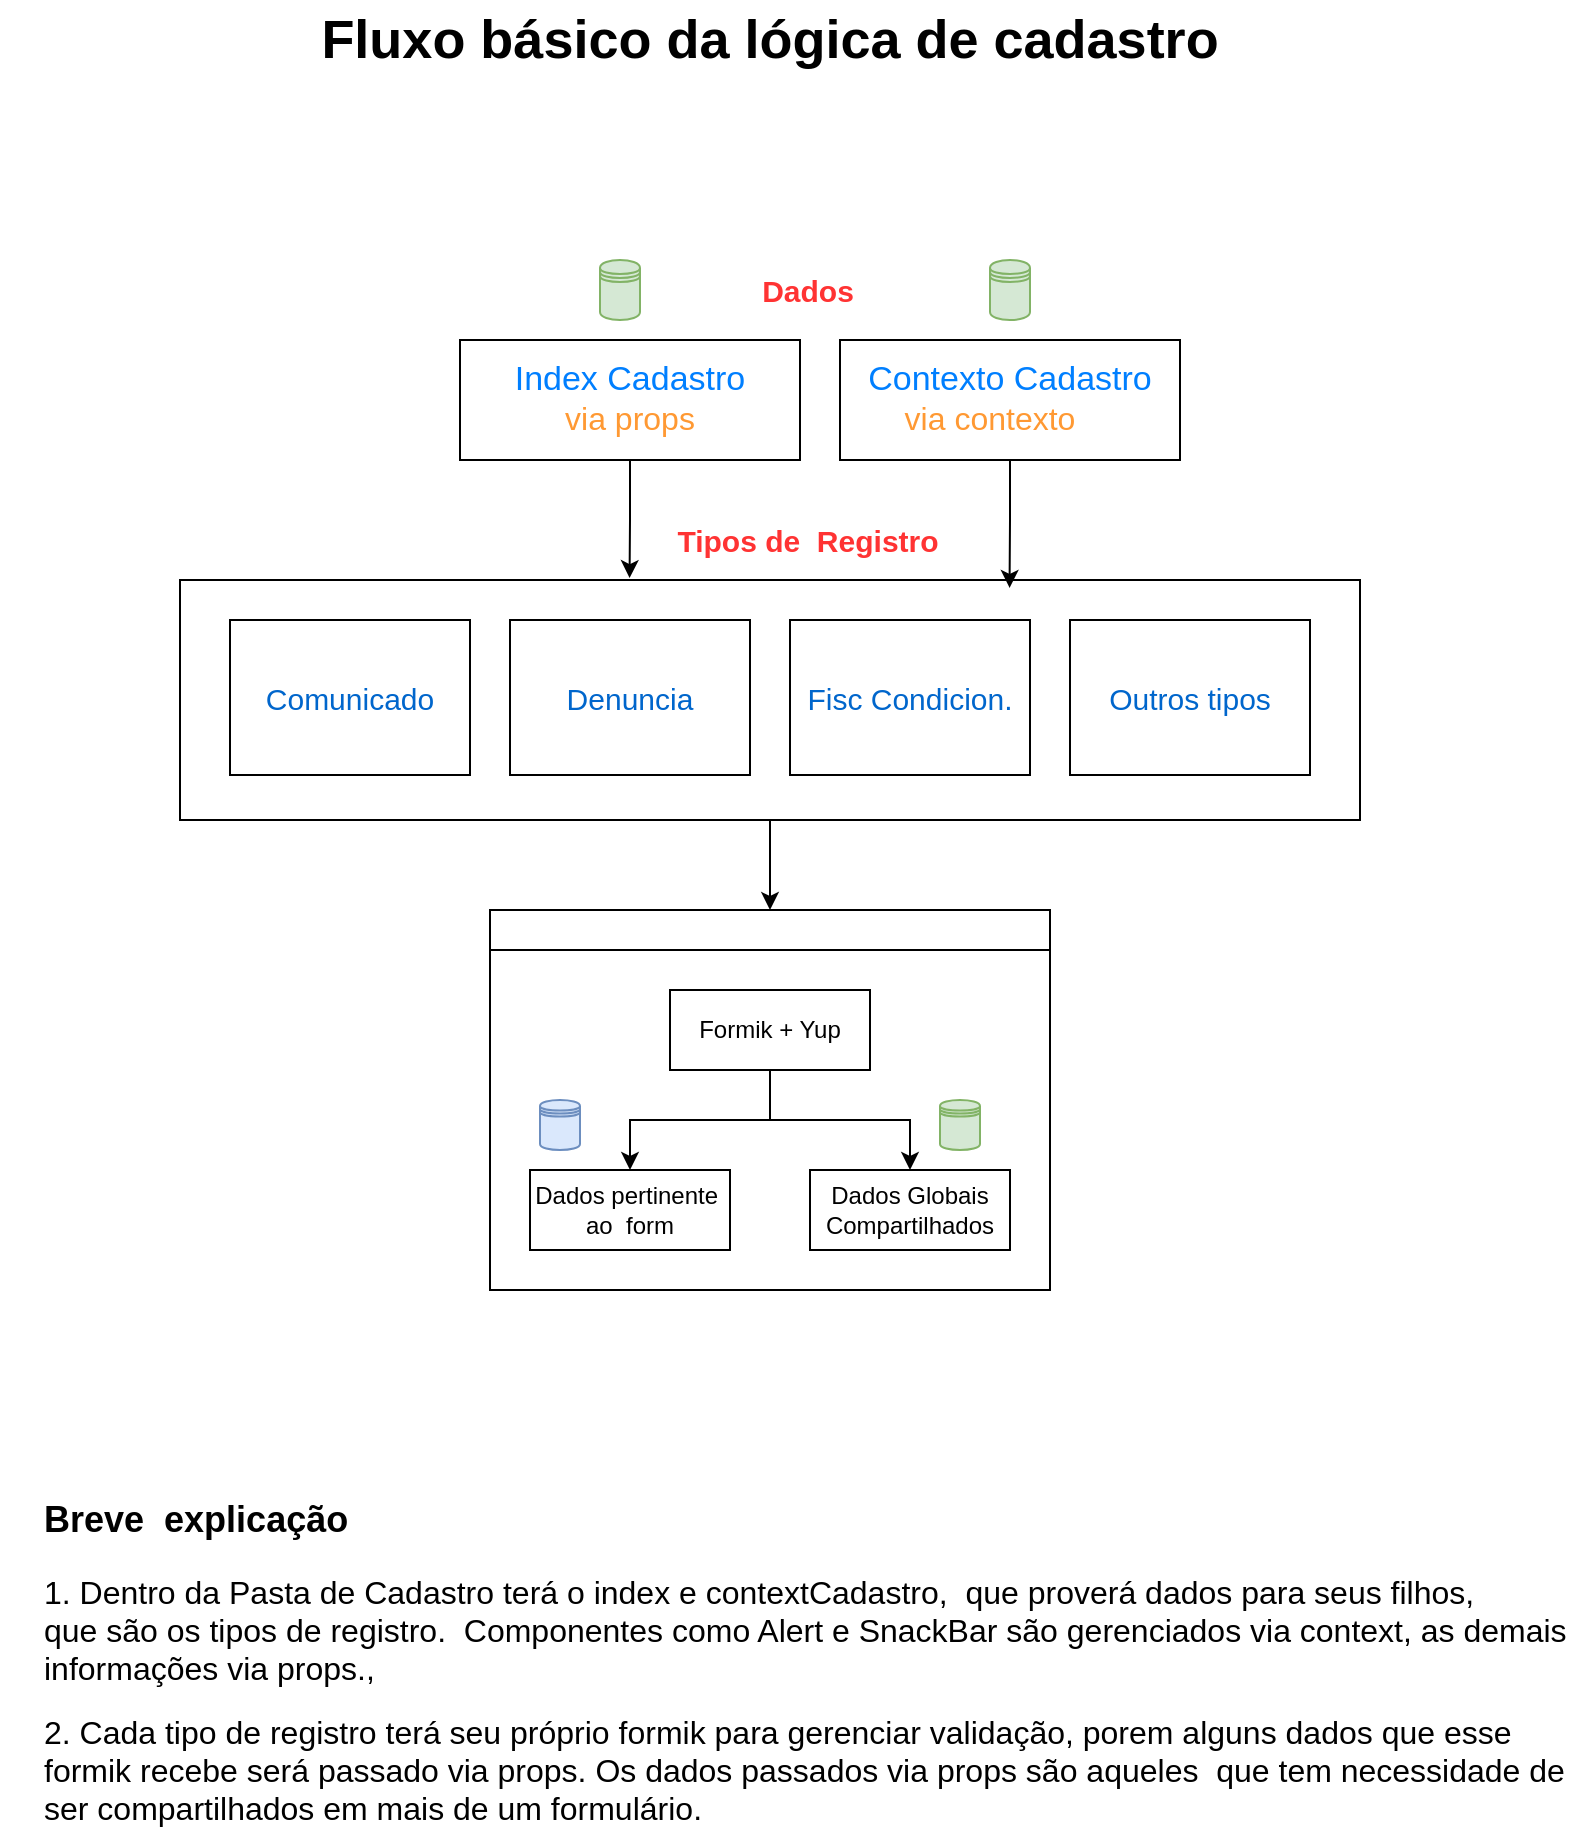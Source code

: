 <mxfile version="14.1.9" type="github" pages="2">
  <diagram id="prtHgNgQTEPvFCAcTncT" name="Page-1">
    <mxGraphModel dx="1673" dy="829" grid="1" gridSize="10" guides="1" tooltips="1" connect="1" arrows="1" fold="1" page="1" pageScale="1" pageWidth="980" pageHeight="1390" math="0" shadow="0">
      <root>
        <mxCell id="0" />
        <mxCell id="1" parent="0" />
        <mxCell id="TVPdSnbktovkC6RhDZ48-65" value="Breve&amp;nbsp; explicação&amp;nbsp;" style="text;html=1;strokeColor=none;fillColor=none;align=left;verticalAlign=middle;whiteSpace=wrap;rounded=0;fontSize=18;fontStyle=1" vertex="1" parent="1">
          <mxGeometry x="40" y="790" width="770" height="20" as="geometry" />
        </mxCell>
        <mxCell id="TVPdSnbktovkC6RhDZ48-66" value="1. Dentro da Pasta de Cadastro terá o index e contextCadastro,&amp;nbsp; que proverá dados para seus filhos, que&amp;nbsp;são os tipos de registro.&amp;nbsp; Componentes como Alert e SnackBar são gerenciados via context, as demais&lt;br&gt;informações via props.,&amp;nbsp;&amp;nbsp;" style="text;html=1;strokeColor=none;fillColor=none;align=left;verticalAlign=middle;whiteSpace=wrap;rounded=0;fontSize=16;fontStyle=0" vertex="1" parent="1">
          <mxGeometry x="40" y="830" width="770" height="50" as="geometry" />
        </mxCell>
        <mxCell id="TVPdSnbktovkC6RhDZ48-67" value="2. Cada tipo de registro terá seu próprio formik para gerenciar validação, porem alguns dados que esse formik recebe será passado via props. Os dados passados via props são aqueles&amp;nbsp; que tem necessidade de ser compartilhados em mais de um formulário.&amp;nbsp; &amp;nbsp;" style="text;html=1;strokeColor=none;fillColor=none;align=left;verticalAlign=middle;whiteSpace=wrap;rounded=0;fontSize=16;fontStyle=0" vertex="1" parent="1">
          <mxGeometry x="40" y="900" width="770" height="50" as="geometry" />
        </mxCell>
        <mxCell id="TVPdSnbktovkC6RhDZ48-70" value="" style="group" vertex="1" connectable="0" parent="1">
          <mxGeometry x="110" y="170" width="689" height="515" as="geometry" />
        </mxCell>
        <mxCell id="TVPdSnbktovkC6RhDZ48-3" value="" style="group" vertex="1" connectable="0" parent="TVPdSnbktovkC6RhDZ48-70">
          <mxGeometry x="140" y="40" width="170" height="60" as="geometry" />
        </mxCell>
        <mxCell id="TVPdSnbktovkC6RhDZ48-1" value="" style="rounded=0;whiteSpace=wrap;html=1;" vertex="1" parent="TVPdSnbktovkC6RhDZ48-3">
          <mxGeometry width="170" height="60" as="geometry" />
        </mxCell>
        <mxCell id="TVPdSnbktovkC6RhDZ48-2" value="Index Cadastro" style="text;html=1;strokeColor=none;fillColor=none;align=center;verticalAlign=middle;whiteSpace=wrap;rounded=0;fontSize=17;fontColor=#007FFF;" vertex="1" parent="TVPdSnbktovkC6RhDZ48-3">
          <mxGeometry x="10" y="10" width="150" height="20" as="geometry" />
        </mxCell>
        <mxCell id="TVPdSnbktovkC6RhDZ48-48" value="&lt;font style=&quot;font-size: 16px&quot; color=&quot;#ff9933&quot;&gt;via props&lt;/font&gt;" style="text;html=1;strokeColor=none;fillColor=none;align=center;verticalAlign=middle;whiteSpace=wrap;rounded=0;fontSize=17;fontColor=#007FFF;" vertex="1" parent="TVPdSnbktovkC6RhDZ48-3">
          <mxGeometry x="10" y="30" width="150" height="20" as="geometry" />
        </mxCell>
        <mxCell id="TVPdSnbktovkC6RhDZ48-32" value="" style="shape=datastore;whiteSpace=wrap;html=1;fontSize=15;fillColor=#d5e8d4;strokeColor=#82b366;" vertex="1" parent="TVPdSnbktovkC6RhDZ48-70">
          <mxGeometry x="210" width="20" height="30" as="geometry" />
        </mxCell>
        <mxCell id="TVPdSnbktovkC6RhDZ48-33" value="" style="group" vertex="1" connectable="0" parent="TVPdSnbktovkC6RhDZ48-70">
          <mxGeometry x="330" y="40" width="170" height="60" as="geometry" />
        </mxCell>
        <mxCell id="TVPdSnbktovkC6RhDZ48-34" value="" style="rounded=0;whiteSpace=wrap;html=1;" vertex="1" parent="TVPdSnbktovkC6RhDZ48-33">
          <mxGeometry width="170" height="60" as="geometry" />
        </mxCell>
        <mxCell id="TVPdSnbktovkC6RhDZ48-35" value="Contexto Cadastro" style="text;html=1;strokeColor=none;fillColor=none;align=center;verticalAlign=middle;whiteSpace=wrap;rounded=0;fontSize=17;fontColor=#007FFF;" vertex="1" parent="TVPdSnbktovkC6RhDZ48-33">
          <mxGeometry x="10" y="10" width="150" height="20" as="geometry" />
        </mxCell>
        <mxCell id="TVPdSnbktovkC6RhDZ48-49" value="&lt;font style=&quot;font-size: 16px&quot; color=&quot;#ff9933&quot;&gt;via contexto&lt;/font&gt;" style="text;html=1;strokeColor=none;fillColor=none;align=center;verticalAlign=middle;whiteSpace=wrap;rounded=0;fontSize=17;fontColor=#007FFF;" vertex="1" parent="TVPdSnbktovkC6RhDZ48-33">
          <mxGeometry y="30" width="150" height="20" as="geometry" />
        </mxCell>
        <mxCell id="TVPdSnbktovkC6RhDZ48-36" value="" style="shape=datastore;whiteSpace=wrap;html=1;fontSize=15;fillColor=#d5e8d4;strokeColor=#82b366;" vertex="1" parent="TVPdSnbktovkC6RhDZ48-70">
          <mxGeometry x="405" width="20" height="30" as="geometry" />
        </mxCell>
        <mxCell id="TVPdSnbktovkC6RhDZ48-42" value="" style="group" vertex="1" connectable="0" parent="TVPdSnbktovkC6RhDZ48-70">
          <mxGeometry y="160" width="689" height="355" as="geometry" />
        </mxCell>
        <mxCell id="TVPdSnbktovkC6RhDZ48-61" style="edgeStyle=orthogonalEdgeStyle;rounded=0;orthogonalLoop=1;jettySize=auto;html=1;entryX=0.5;entryY=0;entryDx=0;entryDy=0;fontSize=15;fontColor=#007FFF;" edge="1" parent="TVPdSnbktovkC6RhDZ48-42" source="TVPdSnbktovkC6RhDZ48-37" target="TVPdSnbktovkC6RhDZ48-50">
          <mxGeometry relative="1" as="geometry" />
        </mxCell>
        <mxCell id="TVPdSnbktovkC6RhDZ48-37" value="" style="verticalLabelPosition=bottom;verticalAlign=top;html=1;shape=mxgraph.basic.rect;fillColor2=none;strokeWidth=1;size=20;indent=5;fontSize=15;fontColor=#007FFF;" vertex="1" parent="TVPdSnbktovkC6RhDZ48-42">
          <mxGeometry width="590" height="120" as="geometry" />
        </mxCell>
        <mxCell id="TVPdSnbktovkC6RhDZ48-28" value="" style="group" vertex="1" connectable="0" parent="TVPdSnbktovkC6RhDZ48-42">
          <mxGeometry x="10" y="20" width="150" height="77.5" as="geometry" />
        </mxCell>
        <mxCell id="TVPdSnbktovkC6RhDZ48-29" value="" style="rounded=0;whiteSpace=wrap;html=1;" vertex="1" parent="TVPdSnbktovkC6RhDZ48-28">
          <mxGeometry x="15" width="120" height="77.5" as="geometry" />
        </mxCell>
        <mxCell id="TVPdSnbktovkC6RhDZ48-30" value="&lt;font color=&quot;#0066cc&quot;&gt;Comunicado&lt;/font&gt;" style="text;html=1;strokeColor=none;fillColor=none;align=center;verticalAlign=middle;whiteSpace=wrap;rounded=0;fontSize=15;fontColor=#007FFF;" vertex="1" parent="TVPdSnbktovkC6RhDZ48-28">
          <mxGeometry y="25.833" width="150" height="25.833" as="geometry" />
        </mxCell>
        <mxCell id="TVPdSnbktovkC6RhDZ48-9" value="" style="group" vertex="1" connectable="0" parent="TVPdSnbktovkC6RhDZ48-42">
          <mxGeometry x="150" y="20" width="150" height="77.5" as="geometry" />
        </mxCell>
        <mxCell id="TVPdSnbktovkC6RhDZ48-10" value="" style="rounded=0;whiteSpace=wrap;html=1;" vertex="1" parent="TVPdSnbktovkC6RhDZ48-9">
          <mxGeometry x="15" width="120" height="77.5" as="geometry" />
        </mxCell>
        <mxCell id="TVPdSnbktovkC6RhDZ48-11" value="&lt;font color=&quot;#0066cc&quot;&gt;Denuncia&lt;/font&gt;" style="text;html=1;strokeColor=none;fillColor=none;align=center;verticalAlign=middle;whiteSpace=wrap;rounded=0;fontSize=15;fontColor=#007FFF;" vertex="1" parent="TVPdSnbktovkC6RhDZ48-9">
          <mxGeometry y="25.833" width="150" height="25.833" as="geometry" />
        </mxCell>
        <mxCell id="TVPdSnbktovkC6RhDZ48-16" value="" style="group" vertex="1" connectable="0" parent="TVPdSnbktovkC6RhDZ48-42">
          <mxGeometry x="290" y="20" width="150" height="77.5" as="geometry" />
        </mxCell>
        <mxCell id="TVPdSnbktovkC6RhDZ48-17" value="" style="rounded=0;whiteSpace=wrap;html=1;" vertex="1" parent="TVPdSnbktovkC6RhDZ48-16">
          <mxGeometry x="15" width="120" height="77.5" as="geometry" />
        </mxCell>
        <mxCell id="TVPdSnbktovkC6RhDZ48-18" value="&lt;font color=&quot;#0066cc&quot;&gt;Fisc Condicion.&lt;/font&gt;" style="text;html=1;strokeColor=none;fillColor=none;align=center;verticalAlign=middle;whiteSpace=wrap;rounded=0;fontSize=15;fontColor=#007FFF;" vertex="1" parent="TVPdSnbktovkC6RhDZ48-16">
          <mxGeometry y="25.833" width="150" height="25.833" as="geometry" />
        </mxCell>
        <mxCell id="TVPdSnbktovkC6RhDZ48-39" value="" style="group" vertex="1" connectable="0" parent="TVPdSnbktovkC6RhDZ48-42">
          <mxGeometry x="430" y="20" width="150" height="77.5" as="geometry" />
        </mxCell>
        <mxCell id="TVPdSnbktovkC6RhDZ48-40" value="" style="rounded=0;whiteSpace=wrap;html=1;" vertex="1" parent="TVPdSnbktovkC6RhDZ48-39">
          <mxGeometry x="15" width="120" height="77.5" as="geometry" />
        </mxCell>
        <mxCell id="TVPdSnbktovkC6RhDZ48-41" value="&lt;font color=&quot;#0066cc&quot;&gt;Outros tipos&lt;/font&gt;" style="text;html=1;strokeColor=none;fillColor=none;align=center;verticalAlign=middle;whiteSpace=wrap;rounded=0;fontSize=15;fontColor=#007FFF;" vertex="1" parent="TVPdSnbktovkC6RhDZ48-39">
          <mxGeometry y="25.833" width="150" height="25.833" as="geometry" />
        </mxCell>
        <mxCell id="TVPdSnbktovkC6RhDZ48-50" value="" style="swimlane;html=1;startSize=20;horizontal=1;childLayout=treeLayout;horizontalTree=0;resizable=0;containerType=tree;fontSize=15;fontColor=#007FFF;" vertex="1" parent="TVPdSnbktovkC6RhDZ48-42">
          <mxGeometry x="155" y="165" width="280" height="190" as="geometry" />
        </mxCell>
        <mxCell id="TVPdSnbktovkC6RhDZ48-51" value="Formik + Yup" style="whiteSpace=wrap;html=1;" vertex="1" parent="TVPdSnbktovkC6RhDZ48-50">
          <mxGeometry x="90" y="40" width="100" height="40" as="geometry" />
        </mxCell>
        <mxCell id="TVPdSnbktovkC6RhDZ48-52" value="Dados pertinente&amp;nbsp;&lt;br&gt;ao&amp;nbsp; form" style="whiteSpace=wrap;html=1;" vertex="1" parent="TVPdSnbktovkC6RhDZ48-50">
          <mxGeometry x="20" y="130" width="100" height="40" as="geometry" />
        </mxCell>
        <mxCell id="TVPdSnbktovkC6RhDZ48-53" value="" style="edgeStyle=elbowEdgeStyle;elbow=vertical;html=1;rounded=0;" edge="1" parent="TVPdSnbktovkC6RhDZ48-50" source="TVPdSnbktovkC6RhDZ48-51" target="TVPdSnbktovkC6RhDZ48-52">
          <mxGeometry relative="1" as="geometry" />
        </mxCell>
        <mxCell id="TVPdSnbktovkC6RhDZ48-54" value="Dados Globais&lt;br&gt;Compartilhados" style="whiteSpace=wrap;html=1;" vertex="1" parent="TVPdSnbktovkC6RhDZ48-50">
          <mxGeometry x="160" y="130" width="100" height="40" as="geometry" />
        </mxCell>
        <mxCell id="TVPdSnbktovkC6RhDZ48-55" value="" style="edgeStyle=elbowEdgeStyle;elbow=vertical;html=1;rounded=0;" edge="1" parent="TVPdSnbktovkC6RhDZ48-50" source="TVPdSnbktovkC6RhDZ48-51" target="TVPdSnbktovkC6RhDZ48-54">
          <mxGeometry relative="1" as="geometry" />
        </mxCell>
        <mxCell id="TVPdSnbktovkC6RhDZ48-62" value="" style="shape=datastore;whiteSpace=wrap;html=1;fontSize=15;fillColor=#dae8fc;strokeColor=#6c8ebf;" vertex="1" parent="TVPdSnbktovkC6RhDZ48-50">
          <mxGeometry x="25" y="95" width="20" height="25" as="geometry" />
        </mxCell>
        <mxCell id="TVPdSnbktovkC6RhDZ48-63" value="" style="shape=datastore;whiteSpace=wrap;html=1;fontSize=15;fillColor=#d5e8d4;strokeColor=#82b366;" vertex="1" parent="TVPdSnbktovkC6RhDZ48-50">
          <mxGeometry x="225" y="95" width="20" height="25" as="geometry" />
        </mxCell>
        <mxCell id="TVPdSnbktovkC6RhDZ48-43" style="edgeStyle=orthogonalEdgeStyle;rounded=0;orthogonalLoop=1;jettySize=auto;html=1;entryX=0.381;entryY=-0.008;entryDx=0;entryDy=0;entryPerimeter=0;fontSize=15;fontColor=#007FFF;" edge="1" parent="TVPdSnbktovkC6RhDZ48-70" source="TVPdSnbktovkC6RhDZ48-1" target="TVPdSnbktovkC6RhDZ48-37">
          <mxGeometry relative="1" as="geometry" />
        </mxCell>
        <mxCell id="TVPdSnbktovkC6RhDZ48-47" style="edgeStyle=orthogonalEdgeStyle;rounded=0;orthogonalLoop=1;jettySize=auto;html=1;exitX=0.5;exitY=1;exitDx=0;exitDy=0;entryX=0.703;entryY=0.033;entryDx=0;entryDy=0;entryPerimeter=0;fontSize=15;fontColor=#007FFF;" edge="1" parent="TVPdSnbktovkC6RhDZ48-70" source="TVPdSnbktovkC6RhDZ48-34" target="TVPdSnbktovkC6RhDZ48-37">
          <mxGeometry relative="1" as="geometry" />
        </mxCell>
        <mxCell id="TVPdSnbktovkC6RhDZ48-64" value="Tipos de&amp;nbsp; Registro" style="text;html=1;strokeColor=none;fillColor=none;align=center;verticalAlign=middle;whiteSpace=wrap;rounded=0;fontSize=15;fontColor=#FF3333;fontStyle=1" vertex="1" parent="TVPdSnbktovkC6RhDZ48-70">
          <mxGeometry x="239" y="130" width="150" height="20" as="geometry" />
        </mxCell>
        <mxCell id="TVPdSnbktovkC6RhDZ48-68" value="Dados" style="text;html=1;strokeColor=none;fillColor=none;align=center;verticalAlign=middle;whiteSpace=wrap;rounded=0;fontSize=15;fontColor=#FF3333;fontStyle=1" vertex="1" parent="TVPdSnbktovkC6RhDZ48-70">
          <mxGeometry x="239" y="5" width="150" height="20" as="geometry" />
        </mxCell>
        <mxCell id="TVPdSnbktovkC6RhDZ48-71" value="&lt;font style=&quot;font-size: 27px&quot;&gt;Fluxo básico da lógica de cadastro&lt;/font&gt;" style="text;html=1;strokeColor=none;fillColor=none;align=center;verticalAlign=middle;whiteSpace=wrap;rounded=0;fontSize=18;fontStyle=1" vertex="1" parent="1">
          <mxGeometry x="20" y="40" width="770" height="40" as="geometry" />
        </mxCell>
      </root>
    </mxGraphModel>
  </diagram>
  <diagram id="FneMwg6dUrbiFcoT2PgE" name="Page-2">
    <mxGraphModel dx="1422" dy="705" grid="1" gridSize="10" guides="1" tooltips="1" connect="1" arrows="1" fold="1" page="1" pageScale="1" pageWidth="690" pageHeight="980" math="0" shadow="0">
      <root>
        <mxCell id="Cw4dsM8QARBJDr6qBG0a-0" />
        <mxCell id="Cw4dsM8QARBJDr6qBG0a-1" parent="Cw4dsM8QARBJDr6qBG0a-0" />
        <mxCell id="Cw4dsM8QARBJDr6qBG0a-5" style="edgeStyle=orthogonalEdgeStyle;rounded=0;orthogonalLoop=1;jettySize=auto;html=1;exitX=1;exitY=0.5;exitDx=0;exitDy=0;fontSize=16;fontColor=#000000;" edge="1" parent="Cw4dsM8QARBJDr6qBG0a-1" source="Cw4dsM8QARBJDr6qBG0a-2">
          <mxGeometry relative="1" as="geometry">
            <mxPoint x="170" y="240" as="targetPoint" />
          </mxGeometry>
        </mxCell>
        <mxCell id="Cw4dsM8QARBJDr6qBG0a-2" value="" style="rounded=1;whiteSpace=wrap;html=1;fontSize=16;fontColor=#000000;align=center;labelBackgroundColor=#D4E1F5;" vertex="1" parent="Cw4dsM8QARBJDr6qBG0a-1">
          <mxGeometry x="30" y="210" width="100" height="60" as="geometry" />
        </mxCell>
        <mxCell id="Cw4dsM8QARBJDr6qBG0a-9" style="edgeStyle=orthogonalEdgeStyle;rounded=0;orthogonalLoop=1;jettySize=auto;html=1;exitX=0.5;exitY=1;exitDx=0;exitDy=0;entryX=0.5;entryY=0;entryDx=0;entryDy=0;fontSize=16;fontColor=#000000;" edge="1" parent="Cw4dsM8QARBJDr6qBG0a-1" source="Cw4dsM8QARBJDr6qBG0a-3" target="Cw4dsM8QARBJDr6qBG0a-10">
          <mxGeometry relative="1" as="geometry">
            <mxPoint x="450.06" y="320" as="targetPoint" />
          </mxGeometry>
        </mxCell>
        <mxCell id="Cw4dsM8QARBJDr6qBG0a-3" value="" style="rhombus;whiteSpace=wrap;html=1;labelBackgroundColor=#D4E1F5;fontSize=16;fontColor=#000000;align=center;" vertex="1" parent="Cw4dsM8QARBJDr6qBG0a-1">
          <mxGeometry x="320" y="200" width="120" height="80" as="geometry" />
        </mxCell>
        <mxCell id="Cw4dsM8QARBJDr6qBG0a-6" style="edgeStyle=orthogonalEdgeStyle;rounded=0;orthogonalLoop=1;jettySize=auto;html=1;exitX=1;exitY=0.5;exitDx=0;exitDy=0;fontSize=16;fontColor=#000000;" edge="1" parent="Cw4dsM8QARBJDr6qBG0a-1" source="Cw4dsM8QARBJDr6qBG0a-4">
          <mxGeometry relative="1" as="geometry">
            <mxPoint x="320" y="240" as="targetPoint" />
          </mxGeometry>
        </mxCell>
        <mxCell id="Cw4dsM8QARBJDr6qBG0a-4" value="" style="rounded=1;whiteSpace=wrap;html=1;fontSize=16;fontColor=#000000;align=center;labelBackgroundColor=#D4E1F5;" vertex="1" parent="Cw4dsM8QARBJDr6qBG0a-1">
          <mxGeometry x="170" y="210" width="100" height="60" as="geometry" />
        </mxCell>
        <mxCell id="Cw4dsM8QARBJDr6qBG0a-58" style="edgeStyle=orthogonalEdgeStyle;rounded=0;orthogonalLoop=1;jettySize=auto;html=1;exitX=0;exitY=0.5;exitDx=0;exitDy=0;entryX=0.5;entryY=1;entryDx=0;entryDy=0;fontSize=12;fontColor=#CC0000;" edge="1" parent="Cw4dsM8QARBJDr6qBG0a-1" source="Cw4dsM8QARBJDr6qBG0a-10" target="Cw4dsM8QARBJDr6qBG0a-4">
          <mxGeometry relative="1" as="geometry" />
        </mxCell>
        <mxCell id="Cw4dsM8QARBJDr6qBG0a-10" value="" style="rounded=1;whiteSpace=wrap;html=1;fontSize=16;fontColor=#000000;align=center;labelBackgroundColor=#D4E1F5;fillColor=#FFFFCC;" vertex="1" parent="Cw4dsM8QARBJDr6qBG0a-1">
          <mxGeometry x="310" y="340" width="140" height="60" as="geometry" />
        </mxCell>
        <mxCell id="Cw4dsM8QARBJDr6qBG0a-11" value="Cadastrar Registro" style="text;strokeColor=none;fillColor=none;align=center;verticalAlign=middle;rounded=0;labelBackgroundColor=none;fontSize=13;fontColor=#000000;whiteSpace=wrap;" vertex="1" parent="Cw4dsM8QARBJDr6qBG0a-1">
          <mxGeometry x="30" y="230" width="90" height="20" as="geometry" />
        </mxCell>
        <mxCell id="Cw4dsM8QARBJDr6qBG0a-12" value="Validar Registro" style="text;strokeColor=none;fillColor=none;align=center;verticalAlign=middle;rounded=0;labelBackgroundColor=none;fontSize=13;fontColor=#000000;whiteSpace=wrap;" vertex="1" parent="Cw4dsM8QARBJDr6qBG0a-1">
          <mxGeometry x="180" y="230" width="80" height="20" as="geometry" />
        </mxCell>
        <mxCell id="Cw4dsM8QARBJDr6qBG0a-13" value="Exibir mensagem de aviso" style="text;strokeColor=none;fillColor=none;align=center;verticalAlign=middle;rounded=0;labelBackgroundColor=none;fontSize=13;fontColor=#000000;whiteSpace=wrap;" vertex="1" parent="Cw4dsM8QARBJDr6qBG0a-1">
          <mxGeometry x="320" y="360" width="120" height="20" as="geometry" />
        </mxCell>
        <mxCell id="Cw4dsM8QARBJDr6qBG0a-17" value="Não" style="text;strokeColor=none;fillColor=none;align=center;verticalAlign=middle;rounded=0;labelBackgroundColor=none;fontSize=12;whiteSpace=wrap;fontStyle=1;fontColor=#CC0000;" vertex="1" parent="Cw4dsM8QARBJDr6qBG0a-1">
          <mxGeometry x="380" y="290" width="70" height="20" as="geometry" />
        </mxCell>
        <mxCell id="Cw4dsM8QARBJDr6qBG0a-28" style="edgeStyle=orthogonalEdgeStyle;rounded=0;orthogonalLoop=1;jettySize=auto;html=1;fontSize=13;fontColor=#CC0000;exitX=1;exitY=0.5;exitDx=0;exitDy=0;" edge="1" parent="Cw4dsM8QARBJDr6qBG0a-1" source="Cw4dsM8QARBJDr6qBG0a-3">
          <mxGeometry relative="1" as="geometry">
            <mxPoint x="550" y="240" as="sourcePoint" />
            <mxPoint x="490" y="240" as="targetPoint" />
            <Array as="points" />
          </mxGeometry>
        </mxCell>
        <mxCell id="Cw4dsM8QARBJDr6qBG0a-21" value="Dados válidos ?" style="text;strokeColor=none;fillColor=none;align=center;verticalAlign=middle;rounded=0;labelBackgroundColor=none;fontSize=13;fontColor=#000000;whiteSpace=wrap;" vertex="1" parent="Cw4dsM8QARBJDr6qBG0a-1">
          <mxGeometry x="330" y="230" width="100" height="20" as="geometry" />
        </mxCell>
        <mxCell id="Cw4dsM8QARBJDr6qBG0a-75" style="edgeStyle=orthogonalEdgeStyle;rounded=0;orthogonalLoop=1;jettySize=auto;html=1;exitX=0.5;exitY=1;exitDx=0;exitDy=0;entryX=0.5;entryY=0;entryDx=0;entryDy=0;fontSize=12;fontColor=#CC0000;" edge="1" parent="Cw4dsM8QARBJDr6qBG0a-1" source="Cw4dsM8QARBJDr6qBG0a-23" target="Cw4dsM8QARBJDr6qBG0a-33">
          <mxGeometry relative="1" as="geometry" />
        </mxCell>
        <mxCell id="Cw4dsM8QARBJDr6qBG0a-83" style="edgeStyle=orthogonalEdgeStyle;rounded=0;orthogonalLoop=1;jettySize=auto;html=1;exitX=1;exitY=0.5;exitDx=0;exitDy=0;entryX=0;entryY=0.5;entryDx=0;entryDy=0;fontSize=12;fontColor=#CC0000;" edge="1" parent="Cw4dsM8QARBJDr6qBG0a-1" source="Cw4dsM8QARBJDr6qBG0a-23" target="Cw4dsM8QARBJDr6qBG0a-80">
          <mxGeometry relative="1" as="geometry" />
        </mxCell>
        <mxCell id="Cw4dsM8QARBJDr6qBG0a-23" value="" style="rhombus;whiteSpace=wrap;html=1;labelBackgroundColor=#D4E1F5;fontSize=16;fontColor=#000000;align=center;" vertex="1" parent="Cw4dsM8QARBJDr6qBG0a-1">
          <mxGeometry x="660" y="340" width="120" height="80" as="geometry" />
        </mxCell>
        <mxCell id="Cw4dsM8QARBJDr6qBG0a-74" style="edgeStyle=orthogonalEdgeStyle;rounded=0;orthogonalLoop=1;jettySize=auto;html=1;exitX=0.564;exitY=1.033;exitDx=0;exitDy=0;fontSize=12;fontColor=#CC0000;exitPerimeter=0;" edge="1" parent="Cw4dsM8QARBJDr6qBG0a-1" source="Cw4dsM8QARBJDr6qBG0a-29">
          <mxGeometry relative="1" as="geometry">
            <mxPoint x="719" y="340" as="targetPoint" />
          </mxGeometry>
        </mxCell>
        <mxCell id="Cw4dsM8QARBJDr6qBG0a-29" value="" style="rounded=1;whiteSpace=wrap;html=1;fontSize=16;fontColor=#000000;align=center;labelBackgroundColor=#D4E1F5;fillColor=#CCE5FF;" vertex="1" parent="Cw4dsM8QARBJDr6qBG0a-1">
          <mxGeometry x="640" y="210" width="140" height="60" as="geometry" />
        </mxCell>
        <mxCell id="Cw4dsM8QARBJDr6qBG0a-31" value="Exibir mensagem&#xa;com numero do;&#xa;registro" style="text;strokeColor=none;fillColor=none;align=center;verticalAlign=middle;rounded=0;labelBackgroundColor=none;fontSize=13;fontColor=#000000;whiteSpace=wrap;" vertex="1" parent="Cw4dsM8QARBJDr6qBG0a-1">
          <mxGeometry x="645" y="220" width="130" height="40" as="geometry" />
        </mxCell>
        <mxCell id="Cw4dsM8QARBJDr6qBG0a-79" style="edgeStyle=orthogonalEdgeStyle;rounded=0;orthogonalLoop=1;jettySize=auto;html=1;exitX=0.5;exitY=1;exitDx=0;exitDy=0;entryX=0.5;entryY=0;entryDx=0;entryDy=0;fontSize=12;fontColor=#CC0000;" edge="1" parent="Cw4dsM8QARBJDr6qBG0a-1" source="Cw4dsM8QARBJDr6qBG0a-33" target="Cw4dsM8QARBJDr6qBG0a-77">
          <mxGeometry relative="1" as="geometry" />
        </mxCell>
        <mxCell id="Cw4dsM8QARBJDr6qBG0a-33" value="" style="rounded=1;whiteSpace=wrap;html=1;fontSize=16;align=center;labelBackgroundColor=#D4E1F5;" vertex="1" parent="Cw4dsM8QARBJDr6qBG0a-1">
          <mxGeometry x="650" y="480" width="140" height="60" as="geometry" />
        </mxCell>
        <mxCell id="Cw4dsM8QARBJDr6qBG0a-40" style="edgeStyle=orthogonalEdgeStyle;rounded=0;orthogonalLoop=1;jettySize=auto;html=1;exitX=0.5;exitY=1;exitDx=0;exitDy=0;fontSize=13;fontColor=#CC0000;" edge="1" parent="Cw4dsM8QARBJDr6qBG0a-1" source="Cw4dsM8QARBJDr6qBG0a-11" target="Cw4dsM8QARBJDr6qBG0a-11">
          <mxGeometry relative="1" as="geometry" />
        </mxCell>
        <mxCell id="Cw4dsM8QARBJDr6qBG0a-44" value="Ação de finalizar registro" style="text;strokeColor=none;fillColor=none;align=center;verticalAlign=middle;rounded=0;labelBackgroundColor=none;fontSize=13;fontColor=#000000;whiteSpace=wrap;" vertex="1" parent="Cw4dsM8QARBJDr6qBG0a-1">
          <mxGeometry x="660" y="500" width="120" height="20" as="geometry" />
        </mxCell>
        <mxCell id="Cw4dsM8QARBJDr6qBG0a-48" value="Sim" style="text;strokeColor=none;fillColor=none;align=center;verticalAlign=middle;rounded=0;labelBackgroundColor=none;fontSize=12;whiteSpace=wrap;fontStyle=1;fontColor=#CC0000;" vertex="1" parent="Cw4dsM8QARBJDr6qBG0a-1">
          <mxGeometry x="420" y="210" width="70" height="20" as="geometry" />
        </mxCell>
        <mxCell id="Cw4dsM8QARBJDr6qBG0a-52" value="Não" style="text;strokeColor=none;fillColor=none;align=center;verticalAlign=middle;rounded=0;labelBackgroundColor=none;fontSize=12;whiteSpace=wrap;fontStyle=1;fontColor=#CC0000;" vertex="1" parent="Cw4dsM8QARBJDr6qBG0a-1">
          <mxGeometry x="1010" y="440" width="70" height="20" as="geometry" />
        </mxCell>
        <mxCell id="Cw4dsM8QARBJDr6qBG0a-68" style="edgeStyle=orthogonalEdgeStyle;rounded=0;orthogonalLoop=1;jettySize=auto;html=1;exitX=1;exitY=0.5;exitDx=0;exitDy=0;fontSize=12;fontColor=#CC0000;" edge="1" parent="Cw4dsM8QARBJDr6qBG0a-1" source="Cw4dsM8QARBJDr6qBG0a-56">
          <mxGeometry relative="1" as="geometry">
            <mxPoint x="640" y="240" as="targetPoint" />
          </mxGeometry>
        </mxCell>
        <mxCell id="Cw4dsM8QARBJDr6qBG0a-56" value="" style="rounded=1;whiteSpace=wrap;html=1;fontSize=16;align=center;labelBackgroundColor=#D4E1F5;" vertex="1" parent="Cw4dsM8QARBJDr6qBG0a-1">
          <mxGeometry x="490" y="210" width="100" height="60" as="geometry" />
        </mxCell>
        <mxCell id="Cw4dsM8QARBJDr6qBG0a-57" value="Ação de gerar numero do registro" style="text;strokeColor=none;fillColor=none;align=center;verticalAlign=middle;rounded=0;labelBackgroundColor=none;fontSize=13;fontColor=#000000;whiteSpace=wrap;" vertex="1" parent="Cw4dsM8QARBJDr6qBG0a-1">
          <mxGeometry x="495" y="230" width="90" height="20" as="geometry" />
        </mxCell>
        <mxCell id="Cw4dsM8QARBJDr6qBG0a-66" style="edgeStyle=orthogonalEdgeStyle;rounded=0;orthogonalLoop=1;jettySize=auto;html=1;exitX=0.5;exitY=1;exitDx=0;exitDy=0;fontSize=12;fontColor=#CC0000;" edge="1" parent="Cw4dsM8QARBJDr6qBG0a-1" source="Cw4dsM8QARBJDr6qBG0a-57" target="Cw4dsM8QARBJDr6qBG0a-57">
          <mxGeometry relative="1" as="geometry" />
        </mxCell>
        <mxCell id="Cw4dsM8QARBJDr6qBG0a-71" value="Editar&#xa;registro ?" style="text;strokeColor=none;fillColor=none;align=center;verticalAlign=middle;rounded=0;labelBackgroundColor=none;fontSize=13;fontColor=#000000;whiteSpace=wrap;" vertex="1" parent="Cw4dsM8QARBJDr6qBG0a-1">
          <mxGeometry x="680" y="370" width="80" height="20" as="geometry" />
        </mxCell>
        <mxCell id="Cw4dsM8QARBJDr6qBG0a-72" value="Sim" style="text;strokeColor=none;fillColor=none;align=center;verticalAlign=middle;rounded=0;labelBackgroundColor=none;fontSize=12;whiteSpace=wrap;fontStyle=1;fontColor=#CC0000;" vertex="1" parent="Cw4dsM8QARBJDr6qBG0a-1">
          <mxGeometry x="760" y="360" width="70" height="20" as="geometry" />
        </mxCell>
        <mxCell id="Cw4dsM8QARBJDr6qBG0a-73" value="Não" style="text;strokeColor=none;fillColor=none;align=center;verticalAlign=middle;rounded=0;labelBackgroundColor=none;fontSize=12;whiteSpace=wrap;fontStyle=1;fontColor=#CC0000;" vertex="1" parent="Cw4dsM8QARBJDr6qBG0a-1">
          <mxGeometry x="720" y="430" width="70" height="20" as="geometry" />
        </mxCell>
        <mxCell id="Cw4dsM8QARBJDr6qBG0a-77" value="" style="rounded=1;whiteSpace=wrap;html=1;fontSize=16;fontColor=#000000;align=center;labelBackgroundColor=#D4E1F5;fillColor=#CCFFE6;" vertex="1" parent="Cw4dsM8QARBJDr6qBG0a-1">
          <mxGeometry x="650" y="570" width="140" height="60" as="geometry" />
        </mxCell>
        <mxCell id="Cw4dsM8QARBJDr6qBG0a-78" value="Exibir mensagem&#xa;registro finalizado" style="text;strokeColor=none;fillColor=none;align=center;verticalAlign=middle;rounded=0;labelBackgroundColor=none;fontSize=13;fontColor=#000000;whiteSpace=wrap;" vertex="1" parent="Cw4dsM8QARBJDr6qBG0a-1">
          <mxGeometry x="650" y="580" width="130" height="40" as="geometry" />
        </mxCell>
        <mxCell id="Cw4dsM8QARBJDr6qBG0a-95" style="edgeStyle=orthogonalEdgeStyle;rounded=0;orthogonalLoop=1;jettySize=auto;html=1;exitX=1;exitY=0.5;exitDx=0;exitDy=0;entryX=0;entryY=0.5;entryDx=0;entryDy=0;fontSize=12;fontColor=#CC0000;" edge="1" parent="Cw4dsM8QARBJDr6qBG0a-1" source="Cw4dsM8QARBJDr6qBG0a-80" target="Cw4dsM8QARBJDr6qBG0a-93">
          <mxGeometry relative="1" as="geometry" />
        </mxCell>
        <mxCell id="Cw4dsM8QARBJDr6qBG0a-80" value="" style="rounded=1;whiteSpace=wrap;html=1;fontSize=16;fontColor=#000000;align=center;labelBackgroundColor=#D4E1F5;" vertex="1" parent="Cw4dsM8QARBJDr6qBG0a-1">
          <mxGeometry x="820" y="350" width="100" height="60" as="geometry" />
        </mxCell>
        <mxCell id="Cw4dsM8QARBJDr6qBG0a-81" value="Validar Registro" style="text;strokeColor=none;fillColor=none;align=center;verticalAlign=middle;rounded=0;labelBackgroundColor=none;fontSize=13;fontColor=#000000;whiteSpace=wrap;" vertex="1" parent="Cw4dsM8QARBJDr6qBG0a-1">
          <mxGeometry x="830" y="370" width="80" height="20" as="geometry" />
        </mxCell>
        <mxCell id="Cw4dsM8QARBJDr6qBG0a-98" style="edgeStyle=orthogonalEdgeStyle;rounded=0;orthogonalLoop=1;jettySize=auto;html=1;exitX=0.5;exitY=1;exitDx=0;exitDy=0;entryX=0.5;entryY=0;entryDx=0;entryDy=0;fontSize=12;fontColor=#CC0000;" edge="1" parent="Cw4dsM8QARBJDr6qBG0a-1" source="Cw4dsM8QARBJDr6qBG0a-93" target="Cw4dsM8QARBJDr6qBG0a-96">
          <mxGeometry relative="1" as="geometry" />
        </mxCell>
        <mxCell id="Cw4dsM8QARBJDr6qBG0a-103" style="edgeStyle=orthogonalEdgeStyle;rounded=0;orthogonalLoop=1;jettySize=auto;html=1;exitX=1;exitY=0.5;exitDx=0;exitDy=0;entryX=0;entryY=0.5;entryDx=0;entryDy=0;fontSize=12;fontColor=#CC0000;" edge="1" parent="Cw4dsM8QARBJDr6qBG0a-1" source="Cw4dsM8QARBJDr6qBG0a-93" target="Cw4dsM8QARBJDr6qBG0a-101">
          <mxGeometry relative="1" as="geometry" />
        </mxCell>
        <mxCell id="Cw4dsM8QARBJDr6qBG0a-93" value="" style="rhombus;whiteSpace=wrap;html=1;labelBackgroundColor=#D4E1F5;fontSize=16;fontColor=#000000;align=center;" vertex="1" parent="Cw4dsM8QARBJDr6qBG0a-1">
          <mxGeometry x="960" y="340" width="120" height="80" as="geometry" />
        </mxCell>
        <mxCell id="Cw4dsM8QARBJDr6qBG0a-94" value="Dados válidos ?" style="text;strokeColor=none;fillColor=none;align=center;verticalAlign=middle;rounded=0;labelBackgroundColor=none;fontSize=13;fontColor=#000000;whiteSpace=wrap;" vertex="1" parent="Cw4dsM8QARBJDr6qBG0a-1">
          <mxGeometry x="970" y="370" width="100" height="20" as="geometry" />
        </mxCell>
        <mxCell id="Cw4dsM8QARBJDr6qBG0a-96" value="" style="rounded=1;whiteSpace=wrap;html=1;fontSize=16;fontColor=#000000;align=center;labelBackgroundColor=#D4E1F5;fillColor=#FFFFCC;" vertex="1" parent="Cw4dsM8QARBJDr6qBG0a-1">
          <mxGeometry x="950" y="480" width="140" height="60" as="geometry" />
        </mxCell>
        <mxCell id="Cw4dsM8QARBJDr6qBG0a-99" style="edgeStyle=orthogonalEdgeStyle;rounded=0;orthogonalLoop=1;jettySize=auto;html=1;entryX=0.44;entryY=1.017;entryDx=0;entryDy=0;entryPerimeter=0;fontSize=12;fontColor=#CC0000;exitX=0;exitY=0.5;exitDx=0;exitDy=0;" edge="1" parent="Cw4dsM8QARBJDr6qBG0a-1" source="Cw4dsM8QARBJDr6qBG0a-96" target="Cw4dsM8QARBJDr6qBG0a-80">
          <mxGeometry relative="1" as="geometry" />
        </mxCell>
        <mxCell id="Cw4dsM8QARBJDr6qBG0a-97" value="Exibir mensagem de  aviso" style="text;strokeColor=none;fillColor=none;align=center;verticalAlign=middle;rounded=0;labelBackgroundColor=none;fontSize=13;fontColor=#000000;whiteSpace=wrap;" vertex="1" parent="Cw4dsM8QARBJDr6qBG0a-1">
          <mxGeometry x="960" y="500" width="120" height="20" as="geometry" />
        </mxCell>
        <mxCell id="Cw4dsM8QARBJDr6qBG0a-108" style="edgeStyle=orthogonalEdgeStyle;rounded=0;orthogonalLoop=1;jettySize=auto;html=1;exitX=0.5;exitY=1;exitDx=0;exitDy=0;entryX=0.321;entryY=-0.033;entryDx=0;entryDy=0;entryPerimeter=0;fontSize=12;fontColor=#CC0000;" edge="1" parent="Cw4dsM8QARBJDr6qBG0a-1" source="Cw4dsM8QARBJDr6qBG0a-101" target="Cw4dsM8QARBJDr6qBG0a-105">
          <mxGeometry relative="1" as="geometry" />
        </mxCell>
        <mxCell id="Cw4dsM8QARBJDr6qBG0a-101" value="" style="rounded=1;whiteSpace=wrap;html=1;fontSize=16;align=center;labelBackgroundColor=#D4E1F5;" vertex="1" parent="Cw4dsM8QARBJDr6qBG0a-1">
          <mxGeometry x="1110" y="350" width="110" height="60" as="geometry" />
        </mxCell>
        <mxCell id="Cw4dsM8QARBJDr6qBG0a-104" value="Ação de finalizar registro" style="text;strokeColor=none;fillColor=none;align=center;verticalAlign=middle;rounded=0;labelBackgroundColor=none;fontSize=13;fontColor=#000000;whiteSpace=wrap;" vertex="1" parent="Cw4dsM8QARBJDr6qBG0a-1">
          <mxGeometry x="1105" y="370" width="120" height="20" as="geometry" />
        </mxCell>
        <mxCell id="Cw4dsM8QARBJDr6qBG0a-105" value="" style="rounded=1;whiteSpace=wrap;html=1;fontSize=16;fontColor=#000000;align=center;labelBackgroundColor=#D4E1F5;fillColor=#CCFFE6;" vertex="1" parent="Cw4dsM8QARBJDr6qBG0a-1">
          <mxGeometry x="1120" y="480" width="140" height="60" as="geometry" />
        </mxCell>
        <mxCell id="Cw4dsM8QARBJDr6qBG0a-106" value="Exibir mensagem&#xa;registro finalizado" style="text;strokeColor=none;fillColor=none;align=center;verticalAlign=middle;rounded=0;labelBackgroundColor=none;fontSize=13;fontColor=#000000;whiteSpace=wrap;" vertex="1" parent="Cw4dsM8QARBJDr6qBG0a-1">
          <mxGeometry x="1130" y="490" width="130" height="40" as="geometry" />
        </mxCell>
        <mxCell id="Cw4dsM8QARBJDr6qBG0a-109" value="Fluxo&amp;nbsp; do cadastro" style="text;html=1;strokeColor=none;fillColor=none;align=center;verticalAlign=middle;whiteSpace=wrap;rounded=0;labelBackgroundColor=none;fontSize=25;fontStyle=1" vertex="1" parent="Cw4dsM8QARBJDr6qBG0a-1">
          <mxGeometry x="520" y="50" width="340" height="20" as="geometry" />
        </mxCell>
        <mxCell id="Cw4dsM8QARBJDr6qBG0a-110" value="Legenda" style="text;html=1;strokeColor=none;fillColor=none;align=center;verticalAlign=middle;whiteSpace=wrap;rounded=0;labelBackgroundColor=none;fontSize=21;fontColor=#000000;" vertex="1" parent="Cw4dsM8QARBJDr6qBG0a-1">
          <mxGeometry x="10" y="460" width="110" height="20" as="geometry" />
        </mxCell>
        <mxCell id="Cw4dsM8QARBJDr6qBG0a-111" value="" style="rounded=1;whiteSpace=wrap;html=1;fontSize=16;fontColor=#000000;align=center;labelBackgroundColor=#D4E1F5;fillColor=#FFFFCC;" vertex="1" parent="Cw4dsM8QARBJDr6qBG0a-1">
          <mxGeometry x="25" y="490" width="35" height="20" as="geometry" />
        </mxCell>
        <mxCell id="Cw4dsM8QARBJDr6qBG0a-112" value="" style="rounded=1;whiteSpace=wrap;html=1;fontSize=16;fontColor=#000000;align=center;labelBackgroundColor=#D4E1F5;fillColor=#CCE5FF;" vertex="1" parent="Cw4dsM8QARBJDr6qBG0a-1">
          <mxGeometry x="25" y="520" width="35" height="20" as="geometry" />
        </mxCell>
        <mxCell id="Cw4dsM8QARBJDr6qBG0a-113" value="" style="rounded=1;whiteSpace=wrap;html=1;fontSize=16;fontColor=#000000;align=center;labelBackgroundColor=#D4E1F5;fillColor=#CCFFE6;" vertex="1" parent="Cw4dsM8QARBJDr6qBG0a-1">
          <mxGeometry x="25" y="550" width="35" height="20" as="geometry" />
        </mxCell>
        <mxCell id="Cw4dsM8QARBJDr6qBG0a-114" value="Alerta mensagem de aviso" style="text;strokeColor=none;fillColor=none;align=center;verticalAlign=middle;rounded=0;labelBackgroundColor=none;fontSize=14;fontColor=#000000;whiteSpace=wrap;" vertex="1" parent="Cw4dsM8QARBJDr6qBG0a-1">
          <mxGeometry x="70" y="490" width="170" height="20" as="geometry" />
        </mxCell>
        <mxCell id="Cw4dsM8QARBJDr6qBG0a-115" value="Alerta mensagem informação" style="text;strokeColor=none;fillColor=none;align=center;verticalAlign=middle;rounded=0;labelBackgroundColor=none;fontSize=14;fontColor=#000000;whiteSpace=wrap;" vertex="1" parent="Cw4dsM8QARBJDr6qBG0a-1">
          <mxGeometry x="70" y="520" width="190" height="20" as="geometry" />
        </mxCell>
        <mxCell id="Cw4dsM8QARBJDr6qBG0a-116" value="Alerta mensagem de  sucesso" style="text;strokeColor=none;fillColor=none;align=center;verticalAlign=middle;rounded=0;labelBackgroundColor=none;fontSize=14;fontColor=#000000;whiteSpace=wrap;" vertex="1" parent="Cw4dsM8QARBJDr6qBG0a-1">
          <mxGeometry x="60" y="550" width="210" height="20" as="geometry" />
        </mxCell>
      </root>
    </mxGraphModel>
  </diagram>
</mxfile>
